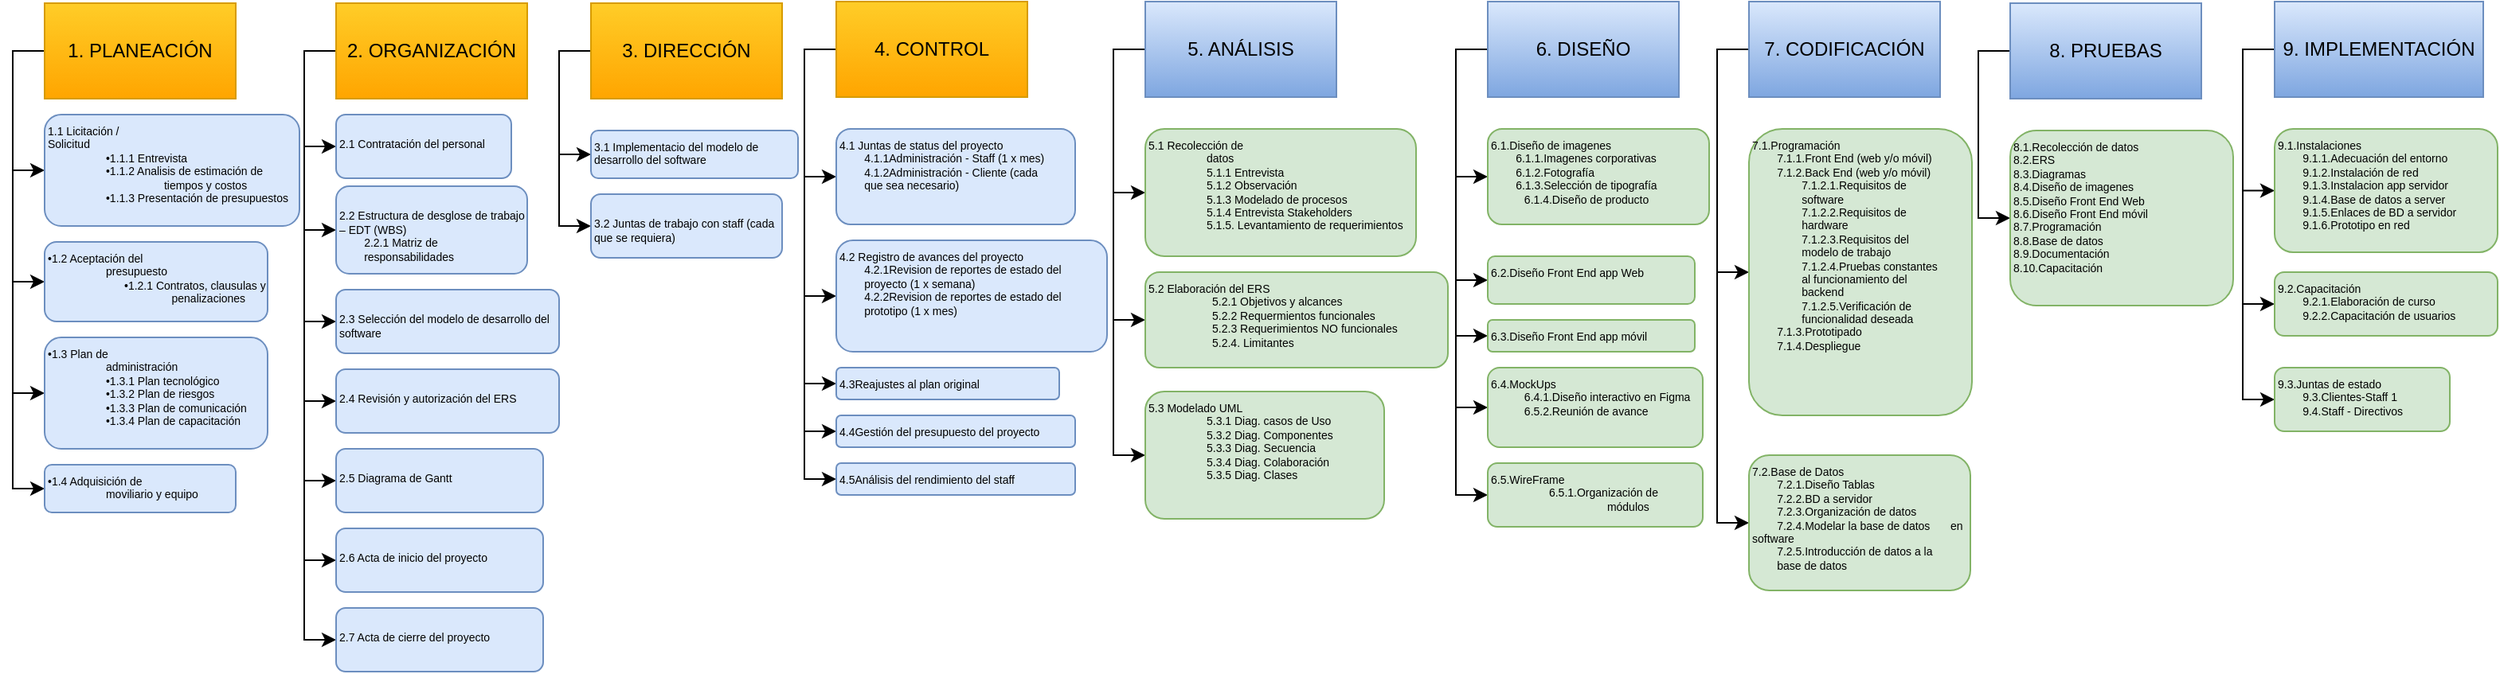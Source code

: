 <mxfile version="16.5.1" type="device"><diagram id="djf7OKx4hZOoOS5ihOub" name="Página-1"><mxGraphModel dx="1220" dy="753" grid="1" gridSize="10" guides="1" tooltips="1" connect="1" arrows="1" fold="1" page="1" pageScale="1" pageWidth="827" pageHeight="1169" math="0" shadow="0"><root><mxCell id="0"/><mxCell id="1" parent="0"/><mxCell id="tX80tymHjsghKb5OcU8R-38" style="edgeStyle=orthogonalEdgeStyle;rounded=0;orthogonalLoop=1;jettySize=auto;html=1;exitX=0;exitY=0.5;exitDx=0;exitDy=0;entryX=0;entryY=0.5;entryDx=0;entryDy=0;fontSize=8;" edge="1" parent="1" source="ezXlL8wAUBGIZ1KkV-bc-1" target="ezXlL8wAUBGIZ1KkV-bc-10"><mxGeometry relative="1" as="geometry"/></mxCell><mxCell id="tX80tymHjsghKb5OcU8R-39" style="edgeStyle=orthogonalEdgeStyle;rounded=0;orthogonalLoop=1;jettySize=auto;html=1;exitX=0;exitY=0.5;exitDx=0;exitDy=0;entryX=0;entryY=0.5;entryDx=0;entryDy=0;fontSize=8;" edge="1" parent="1" source="ezXlL8wAUBGIZ1KkV-bc-1" target="ezXlL8wAUBGIZ1KkV-bc-11"><mxGeometry relative="1" as="geometry"/></mxCell><mxCell id="tX80tymHjsghKb5OcU8R-40" style="edgeStyle=orthogonalEdgeStyle;rounded=0;orthogonalLoop=1;jettySize=auto;html=1;exitX=0;exitY=0.5;exitDx=0;exitDy=0;entryX=0;entryY=0.5;entryDx=0;entryDy=0;fontSize=8;" edge="1" parent="1" source="ezXlL8wAUBGIZ1KkV-bc-1" target="ezXlL8wAUBGIZ1KkV-bc-12"><mxGeometry relative="1" as="geometry"/></mxCell><mxCell id="tX80tymHjsghKb5OcU8R-41" style="edgeStyle=orthogonalEdgeStyle;rounded=0;orthogonalLoop=1;jettySize=auto;html=1;exitX=0;exitY=0.5;exitDx=0;exitDy=0;entryX=0;entryY=0.5;entryDx=0;entryDy=0;fontSize=8;" edge="1" parent="1" source="ezXlL8wAUBGIZ1KkV-bc-1" target="ezXlL8wAUBGIZ1KkV-bc-13"><mxGeometry relative="1" as="geometry"/></mxCell><mxCell id="ezXlL8wAUBGIZ1KkV-bc-1" value="1. PLANEACIÓN" style="rounded=0;whiteSpace=wrap;html=1;fillColor=#ffcd28;gradientColor=#ffa500;strokeColor=#d79b00;" parent="1" vertex="1"><mxGeometry x="27" y="1" width="120" height="60" as="geometry"/></mxCell><mxCell id="tX80tymHjsghKb5OcU8R-42" style="edgeStyle=orthogonalEdgeStyle;rounded=0;orthogonalLoop=1;jettySize=auto;html=1;exitX=0;exitY=0.5;exitDx=0;exitDy=0;entryX=0;entryY=0.5;entryDx=0;entryDy=0;fontSize=8;" edge="1" parent="1" source="ezXlL8wAUBGIZ1KkV-bc-2" target="tX80tymHjsghKb5OcU8R-2"><mxGeometry relative="1" as="geometry"/></mxCell><mxCell id="tX80tymHjsghKb5OcU8R-43" style="edgeStyle=orthogonalEdgeStyle;rounded=0;orthogonalLoop=1;jettySize=auto;html=1;exitX=0;exitY=0.5;exitDx=0;exitDy=0;entryX=0;entryY=0.5;entryDx=0;entryDy=0;fontSize=8;" edge="1" parent="1" source="ezXlL8wAUBGIZ1KkV-bc-2" target="tX80tymHjsghKb5OcU8R-7"><mxGeometry relative="1" as="geometry"/></mxCell><mxCell id="tX80tymHjsghKb5OcU8R-44" style="edgeStyle=orthogonalEdgeStyle;rounded=0;orthogonalLoop=1;jettySize=auto;html=1;exitX=0;exitY=0.5;exitDx=0;exitDy=0;entryX=0;entryY=0.5;entryDx=0;entryDy=0;fontSize=8;" edge="1" parent="1" source="ezXlL8wAUBGIZ1KkV-bc-2" target="tX80tymHjsghKb5OcU8R-11"><mxGeometry relative="1" as="geometry"/></mxCell><mxCell id="tX80tymHjsghKb5OcU8R-45" style="edgeStyle=orthogonalEdgeStyle;rounded=0;orthogonalLoop=1;jettySize=auto;html=1;exitX=0;exitY=0.5;exitDx=0;exitDy=0;entryX=0;entryY=0.5;entryDx=0;entryDy=0;fontSize=8;" edge="1" parent="1" source="ezXlL8wAUBGIZ1KkV-bc-2" target="tX80tymHjsghKb5OcU8R-10"><mxGeometry relative="1" as="geometry"/></mxCell><mxCell id="tX80tymHjsghKb5OcU8R-46" style="edgeStyle=orthogonalEdgeStyle;rounded=0;orthogonalLoop=1;jettySize=auto;html=1;exitX=0;exitY=0.5;exitDx=0;exitDy=0;entryX=0;entryY=0.5;entryDx=0;entryDy=0;fontSize=8;" edge="1" parent="1" source="ezXlL8wAUBGIZ1KkV-bc-2" target="tX80tymHjsghKb5OcU8R-9"><mxGeometry relative="1" as="geometry"/></mxCell><mxCell id="tX80tymHjsghKb5OcU8R-47" style="edgeStyle=orthogonalEdgeStyle;rounded=0;orthogonalLoop=1;jettySize=auto;html=1;exitX=0;exitY=0.5;exitDx=0;exitDy=0;entryX=0;entryY=0.5;entryDx=0;entryDy=0;fontSize=8;" edge="1" parent="1" source="ezXlL8wAUBGIZ1KkV-bc-2" target="tX80tymHjsghKb5OcU8R-12"><mxGeometry relative="1" as="geometry"/></mxCell><mxCell id="tX80tymHjsghKb5OcU8R-48" style="edgeStyle=orthogonalEdgeStyle;rounded=0;orthogonalLoop=1;jettySize=auto;html=1;exitX=0;exitY=0.5;exitDx=0;exitDy=0;entryX=0;entryY=0.5;entryDx=0;entryDy=0;fontSize=8;" edge="1" parent="1" source="ezXlL8wAUBGIZ1KkV-bc-2" target="tX80tymHjsghKb5OcU8R-8"><mxGeometry relative="1" as="geometry"/></mxCell><mxCell id="ezXlL8wAUBGIZ1KkV-bc-2" value="2. ORGANIZACIÓN" style="rounded=0;whiteSpace=wrap;html=1;fillColor=#ffcd28;gradientColor=#ffa500;strokeColor=#d79b00;" parent="1" vertex="1"><mxGeometry x="210" y="1" width="120" height="60" as="geometry"/></mxCell><mxCell id="tX80tymHjsghKb5OcU8R-49" style="edgeStyle=orthogonalEdgeStyle;rounded=0;orthogonalLoop=1;jettySize=auto;html=1;exitX=0;exitY=0.5;exitDx=0;exitDy=0;entryX=0;entryY=0.5;entryDx=0;entryDy=0;fontSize=8;" edge="1" parent="1" source="ezXlL8wAUBGIZ1KkV-bc-3" target="tX80tymHjsghKb5OcU8R-3"><mxGeometry relative="1" as="geometry"/></mxCell><mxCell id="tX80tymHjsghKb5OcU8R-50" style="edgeStyle=orthogonalEdgeStyle;rounded=0;orthogonalLoop=1;jettySize=auto;html=1;exitX=0;exitY=0.5;exitDx=0;exitDy=0;entryX=0;entryY=0.5;entryDx=0;entryDy=0;fontSize=8;" edge="1" parent="1" source="ezXlL8wAUBGIZ1KkV-bc-3" target="tX80tymHjsghKb5OcU8R-13"><mxGeometry relative="1" as="geometry"/></mxCell><mxCell id="ezXlL8wAUBGIZ1KkV-bc-3" value="3. DIRECCIÓN" style="rounded=0;whiteSpace=wrap;html=1;fillColor=#ffcd28;gradientColor=#ffa500;strokeColor=#d79b00;" parent="1" vertex="1"><mxGeometry x="370" y="1" width="120" height="60" as="geometry"/></mxCell><mxCell id="tX80tymHjsghKb5OcU8R-51" style="edgeStyle=orthogonalEdgeStyle;rounded=0;orthogonalLoop=1;jettySize=auto;html=1;exitX=0;exitY=0.5;exitDx=0;exitDy=0;entryX=0;entryY=0.5;entryDx=0;entryDy=0;fontSize=8;" edge="1" parent="1" source="ezXlL8wAUBGIZ1KkV-bc-4" target="tX80tymHjsghKb5OcU8R-4"><mxGeometry relative="1" as="geometry"/></mxCell><mxCell id="tX80tymHjsghKb5OcU8R-52" style="edgeStyle=orthogonalEdgeStyle;rounded=0;orthogonalLoop=1;jettySize=auto;html=1;exitX=0;exitY=0.5;exitDx=0;exitDy=0;entryX=0;entryY=0.5;entryDx=0;entryDy=0;fontSize=8;" edge="1" parent="1" source="ezXlL8wAUBGIZ1KkV-bc-4" target="tX80tymHjsghKb5OcU8R-5"><mxGeometry relative="1" as="geometry"/></mxCell><mxCell id="tX80tymHjsghKb5OcU8R-53" style="edgeStyle=orthogonalEdgeStyle;rounded=0;orthogonalLoop=1;jettySize=auto;html=1;exitX=0;exitY=0.5;exitDx=0;exitDy=0;entryX=0;entryY=0.5;entryDx=0;entryDy=0;fontSize=8;" edge="1" parent="1" source="ezXlL8wAUBGIZ1KkV-bc-4" target="tX80tymHjsghKb5OcU8R-6"><mxGeometry relative="1" as="geometry"/></mxCell><mxCell id="tX80tymHjsghKb5OcU8R-54" style="edgeStyle=orthogonalEdgeStyle;rounded=0;orthogonalLoop=1;jettySize=auto;html=1;exitX=0;exitY=0.5;exitDx=0;exitDy=0;entryX=0;entryY=0.5;entryDx=0;entryDy=0;fontSize=8;" edge="1" parent="1" source="ezXlL8wAUBGIZ1KkV-bc-4" target="tX80tymHjsghKb5OcU8R-15"><mxGeometry relative="1" as="geometry"/></mxCell><mxCell id="tX80tymHjsghKb5OcU8R-55" style="edgeStyle=orthogonalEdgeStyle;rounded=0;orthogonalLoop=1;jettySize=auto;html=1;exitX=0;exitY=0.5;exitDx=0;exitDy=0;entryX=0;entryY=0.5;entryDx=0;entryDy=0;fontSize=8;" edge="1" parent="1" source="ezXlL8wAUBGIZ1KkV-bc-4" target="tX80tymHjsghKb5OcU8R-14"><mxGeometry relative="1" as="geometry"/></mxCell><mxCell id="ezXlL8wAUBGIZ1KkV-bc-4" value="4. CONTROL" style="rounded=0;whiteSpace=wrap;html=1;fillColor=#ffcd28;gradientColor=#ffa500;strokeColor=#d79b00;" parent="1" vertex="1"><mxGeometry x="524" width="120" height="60" as="geometry"/></mxCell><mxCell id="tX80tymHjsghKb5OcU8R-56" style="edgeStyle=orthogonalEdgeStyle;rounded=0;orthogonalLoop=1;jettySize=auto;html=1;exitX=0;exitY=0.5;exitDx=0;exitDy=0;entryX=0;entryY=0.5;entryDx=0;entryDy=0;fontSize=8;" edge="1" parent="1" source="ezXlL8wAUBGIZ1KkV-bc-5" target="ezXlL8wAUBGIZ1KkV-bc-27"><mxGeometry relative="1" as="geometry"/></mxCell><mxCell id="tX80tymHjsghKb5OcU8R-57" style="edgeStyle=orthogonalEdgeStyle;rounded=0;orthogonalLoop=1;jettySize=auto;html=1;exitX=0;exitY=0.5;exitDx=0;exitDy=0;entryX=0;entryY=0.5;entryDx=0;entryDy=0;fontSize=8;" edge="1" parent="1" source="ezXlL8wAUBGIZ1KkV-bc-5" target="ezXlL8wAUBGIZ1KkV-bc-32"><mxGeometry relative="1" as="geometry"/></mxCell><mxCell id="tX80tymHjsghKb5OcU8R-58" style="edgeStyle=orthogonalEdgeStyle;rounded=0;orthogonalLoop=1;jettySize=auto;html=1;exitX=0;exitY=0.5;exitDx=0;exitDy=0;entryX=0;entryY=0.5;entryDx=0;entryDy=0;fontSize=8;" edge="1" parent="1" source="ezXlL8wAUBGIZ1KkV-bc-5" target="tX80tymHjsghKb5OcU8R-1"><mxGeometry relative="1" as="geometry"/></mxCell><mxCell id="ezXlL8wAUBGIZ1KkV-bc-5" value="5. ANÁLISIS" style="rounded=0;whiteSpace=wrap;html=1;fillColor=#dae8fc;gradientColor=#7ea6e0;strokeColor=#6c8ebf;" parent="1" vertex="1"><mxGeometry x="718" width="120" height="60" as="geometry"/></mxCell><mxCell id="tX80tymHjsghKb5OcU8R-59" style="edgeStyle=orthogonalEdgeStyle;rounded=0;orthogonalLoop=1;jettySize=auto;html=1;exitX=0;exitY=0.5;exitDx=0;exitDy=0;entryX=0;entryY=0.5;entryDx=0;entryDy=0;fontSize=8;" edge="1" parent="1" source="ezXlL8wAUBGIZ1KkV-bc-6" target="tX80tymHjsghKb5OcU8R-19"><mxGeometry relative="1" as="geometry"/></mxCell><mxCell id="tX80tymHjsghKb5OcU8R-60" style="edgeStyle=orthogonalEdgeStyle;rounded=0;orthogonalLoop=1;jettySize=auto;html=1;exitX=0;exitY=0.5;exitDx=0;exitDy=0;entryX=0;entryY=0.5;entryDx=0;entryDy=0;fontSize=8;" edge="1" parent="1" source="ezXlL8wAUBGIZ1KkV-bc-6" target="tX80tymHjsghKb5OcU8R-20"><mxGeometry relative="1" as="geometry"/></mxCell><mxCell id="tX80tymHjsghKb5OcU8R-61" style="edgeStyle=orthogonalEdgeStyle;rounded=0;orthogonalLoop=1;jettySize=auto;html=1;exitX=0;exitY=0.5;exitDx=0;exitDy=0;entryX=0;entryY=0.5;entryDx=0;entryDy=0;fontSize=8;" edge="1" parent="1" source="ezXlL8wAUBGIZ1KkV-bc-6" target="tX80tymHjsghKb5OcU8R-22"><mxGeometry relative="1" as="geometry"/></mxCell><mxCell id="tX80tymHjsghKb5OcU8R-62" style="edgeStyle=orthogonalEdgeStyle;rounded=0;orthogonalLoop=1;jettySize=auto;html=1;exitX=0;exitY=0.5;exitDx=0;exitDy=0;entryX=0;entryY=0.5;entryDx=0;entryDy=0;fontSize=8;" edge="1" parent="1" source="ezXlL8wAUBGIZ1KkV-bc-6" target="tX80tymHjsghKb5OcU8R-37"><mxGeometry relative="1" as="geometry"/></mxCell><mxCell id="tX80tymHjsghKb5OcU8R-63" style="edgeStyle=orthogonalEdgeStyle;rounded=0;orthogonalLoop=1;jettySize=auto;html=1;exitX=0;exitY=0.5;exitDx=0;exitDy=0;entryX=0;entryY=0.5;entryDx=0;entryDy=0;fontSize=8;" edge="1" parent="1" source="ezXlL8wAUBGIZ1KkV-bc-6" target="tX80tymHjsghKb5OcU8R-35"><mxGeometry relative="1" as="geometry"/></mxCell><mxCell id="ezXlL8wAUBGIZ1KkV-bc-6" value="6. DISEÑO" style="rounded=0;whiteSpace=wrap;html=1;fillColor=#dae8fc;gradientColor=#7ea6e0;strokeColor=#6c8ebf;" parent="1" vertex="1"><mxGeometry x="933" width="120" height="60" as="geometry"/></mxCell><mxCell id="tX80tymHjsghKb5OcU8R-64" style="edgeStyle=orthogonalEdgeStyle;rounded=0;orthogonalLoop=1;jettySize=auto;html=1;exitX=0;exitY=0.5;exitDx=0;exitDy=0;entryX=0;entryY=0.5;entryDx=0;entryDy=0;fontSize=8;" edge="1" parent="1" source="ezXlL8wAUBGIZ1KkV-bc-7" target="tX80tymHjsghKb5OcU8R-24"><mxGeometry relative="1" as="geometry"/></mxCell><mxCell id="tX80tymHjsghKb5OcU8R-65" style="edgeStyle=orthogonalEdgeStyle;rounded=0;orthogonalLoop=1;jettySize=auto;html=1;exitX=0;exitY=0.5;exitDx=0;exitDy=0;entryX=0;entryY=0.5;entryDx=0;entryDy=0;fontSize=8;" edge="1" parent="1" source="ezXlL8wAUBGIZ1KkV-bc-7" target="tX80tymHjsghKb5OcU8R-28"><mxGeometry relative="1" as="geometry"/></mxCell><mxCell id="ezXlL8wAUBGIZ1KkV-bc-7" value="7. CODIFICACIÓN" style="rounded=0;whiteSpace=wrap;html=1;fillColor=#dae8fc;gradientColor=#7ea6e0;strokeColor=#6c8ebf;" parent="1" vertex="1"><mxGeometry x="1097" width="120" height="60" as="geometry"/></mxCell><mxCell id="tX80tymHjsghKb5OcU8R-66" style="edgeStyle=orthogonalEdgeStyle;rounded=0;orthogonalLoop=1;jettySize=auto;html=1;exitX=0;exitY=0.5;exitDx=0;exitDy=0;entryX=0;entryY=0.5;entryDx=0;entryDy=0;fontSize=8;" edge="1" parent="1" source="ezXlL8wAUBGIZ1KkV-bc-8" target="tX80tymHjsghKb5OcU8R-26"><mxGeometry relative="1" as="geometry"/></mxCell><mxCell id="ezXlL8wAUBGIZ1KkV-bc-8" value="8. PRUEBAS" style="rounded=0;whiteSpace=wrap;html=1;fillColor=#dae8fc;gradientColor=#7ea6e0;strokeColor=#6c8ebf;" parent="1" vertex="1"><mxGeometry x="1261" y="1" width="120" height="60" as="geometry"/></mxCell><mxCell id="tX80tymHjsghKb5OcU8R-67" style="edgeStyle=orthogonalEdgeStyle;rounded=0;orthogonalLoop=1;jettySize=auto;html=1;exitX=0;exitY=0.5;exitDx=0;exitDy=0;entryX=0;entryY=0.5;entryDx=0;entryDy=0;fontSize=8;" edge="1" parent="1" source="ezXlL8wAUBGIZ1KkV-bc-9" target="tX80tymHjsghKb5OcU8R-27"><mxGeometry relative="1" as="geometry"/></mxCell><mxCell id="tX80tymHjsghKb5OcU8R-68" style="edgeStyle=orthogonalEdgeStyle;rounded=0;orthogonalLoop=1;jettySize=auto;html=1;exitX=0;exitY=0.5;exitDx=0;exitDy=0;entryX=0;entryY=0.5;entryDx=0;entryDy=0;fontSize=8;" edge="1" parent="1" source="ezXlL8wAUBGIZ1KkV-bc-9" target="tX80tymHjsghKb5OcU8R-29"><mxGeometry relative="1" as="geometry"/></mxCell><mxCell id="tX80tymHjsghKb5OcU8R-69" style="edgeStyle=orthogonalEdgeStyle;rounded=0;orthogonalLoop=1;jettySize=auto;html=1;exitX=0;exitY=0.5;exitDx=0;exitDy=0;entryX=0;entryY=0.5;entryDx=0;entryDy=0;fontSize=8;" edge="1" parent="1" source="ezXlL8wAUBGIZ1KkV-bc-9" target="tX80tymHjsghKb5OcU8R-25"><mxGeometry relative="1" as="geometry"/></mxCell><mxCell id="ezXlL8wAUBGIZ1KkV-bc-9" value="9. IMPLEMENTACIÓN" style="rounded=0;whiteSpace=wrap;html=1;fillColor=#dae8fc;gradientColor=#7ea6e0;strokeColor=#6c8ebf;" parent="1" vertex="1"><mxGeometry x="1427" width="131" height="60" as="geometry"/></mxCell><mxCell id="ezXlL8wAUBGIZ1KkV-bc-10" value="&lt;span style=&quot;text-indent: -0.38in; font-size: 7px;&quot;&gt;1.1 Licitación /&lt;/span&gt;&lt;br style=&quot;font-size: 7px;&quot;&gt;&lt;div class=&quot;O0&quot; style=&quot;margin-top: 0pt; margin-bottom: 0pt; margin-left: 0.38in; text-indent: -0.38in; font-size: 7px;&quot;&gt;&lt;span style=&quot;color: black; font-size: 7px;&quot;&gt;Solicitud&lt;/span&gt;&lt;/div&gt;&lt;div class=&quot;O0&quot; style=&quot;margin-top: 0pt; margin-bottom: 0pt; margin-left: 0.38in; text-indent: -0.38in; font-size: 7px;&quot;&gt;&lt;div class=&quot;O0&quot; style=&quot;margin-top: 0pt; margin-bottom: 0pt; margin-left: 0.38in; text-indent: -0.38in; font-size: 7px;&quot;&gt;•&lt;span style=&quot;font-size: 7px;&quot;&gt;1.1.1 Entrevista&lt;/span&gt;&lt;/div&gt;&lt;div class=&quot;O0&quot; style=&quot;margin-top: 0pt; margin-bottom: 0pt; margin-left: 0.38in; text-indent: -0.38in; font-size: 7px;&quot;&gt;•&lt;span style=&quot;font-size: 7px;&quot;&gt;1.1.2 Analisis de estimación de tiempos y costos&lt;/span&gt;&lt;/div&gt;&lt;div class=&quot;O0&quot; style=&quot;margin-top: 0pt; margin-bottom: 0pt; margin-left: 0.38in; text-indent: -0.38in; font-size: 7px;&quot;&gt;•&lt;span style=&quot;font-size: 7px;&quot;&gt;1.1.3 Presentación de presupuestos&lt;/span&gt;&lt;/div&gt;&lt;/div&gt;" style="rounded=1;whiteSpace=wrap;html=1;align=left;fontSize=7;verticalAlign=top;fontFamily=Helvetica;fillColor=#dae8fc;strokeColor=#6c8ebf;" parent="1" vertex="1"><mxGeometry x="27" y="71" width="160" height="70" as="geometry"/></mxCell><mxCell id="ezXlL8wAUBGIZ1KkV-bc-11" value="&lt;div style=&quot;font-size: 7px;&quot;&gt;&lt;div class=&quot;O0&quot; style=&quot;margin-top: 0pt; margin-bottom: 0pt; margin-left: 0.38in; text-indent: -0.38in; font-size: 7px;&quot;&gt;•&lt;span style=&quot;font-size: 7px;&quot;&gt;1.2 Aceptación del&lt;br style=&quot;font-size: 7px;&quot;&gt;presupuesto&lt;/span&gt;&lt;/div&gt;&lt;div class=&quot;O1&quot; style=&quot;margin-top: 0pt; margin-bottom: 0pt; margin-left: 0.81in; text-indent: -0.31in; font-size: 7px;&quot;&gt;•&lt;span style=&quot;font-size: 7px;&quot;&gt;1.2.1 Contratos, clausulas y penalizaciones&lt;/span&gt;&lt;/div&gt;&lt;/div&gt;" style="rounded=1;whiteSpace=wrap;html=1;align=left;fontSize=7;verticalAlign=top;fontFamily=Helvetica;fillColor=#dae8fc;strokeColor=#6c8ebf;" parent="1" vertex="1"><mxGeometry x="27" y="151" width="140" height="50" as="geometry"/></mxCell><mxCell id="ezXlL8wAUBGIZ1KkV-bc-12" value="&lt;div class=&quot;O0&quot; style=&quot;margin-top: 0pt; margin-bottom: 0pt; margin-left: 0.38in; text-indent: -0.38in; font-size: 7px;&quot;&gt;•&lt;span style=&quot;font-size: 7px;&quot;&gt;1.3 Plan de&lt;br style=&quot;font-size: 7px;&quot;&gt;administración&lt;/span&gt;&lt;/div&gt;&lt;div class=&quot;O0&quot; style=&quot;margin-top: 0pt; margin-bottom: 0pt; margin-left: 0.38in; text-indent: -0.38in; font-size: 7px;&quot;&gt;&lt;div class=&quot;O0&quot; style=&quot;margin-top: 0pt; margin-bottom: 0pt; margin-left: 0.38in; text-indent: -0.38in; font-size: 7px;&quot;&gt;•&lt;span style=&quot;font-size: 7px;&quot;&gt;1.3.1 Plan tecnológico&lt;/span&gt;&lt;/div&gt;&lt;div class=&quot;O0&quot; style=&quot;margin-top: 0pt; margin-bottom: 0pt; margin-left: 0.38in; text-indent: -0.38in; font-size: 7px;&quot;&gt;•&lt;span style=&quot;font-size: 7px;&quot;&gt;1.3.2 Plan de riesgos&lt;/span&gt;&lt;/div&gt;&lt;div class=&quot;O0&quot; style=&quot;margin-top: 0pt; margin-bottom: 0pt; margin-left: 0.38in; text-indent: -0.38in; font-size: 7px;&quot;&gt;•&lt;span style=&quot;font-size: 7px;&quot;&gt;1.3.3 Plan de comunicación&lt;/span&gt;&lt;/div&gt;&lt;div class=&quot;O0&quot; style=&quot;margin-top: 0pt; margin-bottom: 0pt; margin-left: 0.38in; text-indent: -0.38in; font-size: 7px;&quot;&gt;•&lt;span style=&quot;font-size: 7px;&quot;&gt;1.3.4 Plan de capacitación&lt;/span&gt;&lt;/div&gt;&lt;/div&gt;" style="rounded=1;whiteSpace=wrap;html=1;align=left;fontSize=7;verticalAlign=top;fontFamily=Helvetica;fillColor=#dae8fc;strokeColor=#6c8ebf;" parent="1" vertex="1"><mxGeometry x="27" y="211" width="140" height="70" as="geometry"/></mxCell><mxCell id="ezXlL8wAUBGIZ1KkV-bc-13" value="&lt;div class=&quot;O0&quot; style=&quot;margin-top: 0pt; margin-bottom: 0pt; margin-left: 0.38in; text-indent: -0.38in; font-size: 7px;&quot;&gt;•&lt;span style=&quot;font-size: 7px;&quot;&gt;1.4 Adquisición de&lt;br style=&quot;font-size: 7px;&quot;&gt;moviliario y equipo&lt;/span&gt;&lt;/div&gt;" style="rounded=1;whiteSpace=wrap;html=1;align=left;fontSize=7;verticalAlign=top;fontFamily=Helvetica;fillColor=#dae8fc;strokeColor=#6c8ebf;" parent="1" vertex="1"><mxGeometry x="27" y="291" width="120" height="30" as="geometry"/></mxCell><mxCell id="ezXlL8wAUBGIZ1KkV-bc-27" value="&lt;div class=&quot;O0&quot; style=&quot;margin-top: 0pt; margin-bottom: 0pt; margin-left: 0.38in; text-indent: -0.38in; font-size: 7px;&quot;&gt;5&lt;span style=&quot;font-size: 7px;&quot;&gt;.1 Recolección de&lt;br style=&quot;font-size: 7px;&quot;&gt;datos&lt;/span&gt;&lt;/div&gt;&lt;div class=&quot;O0&quot; style=&quot;margin-top: 0pt; margin-bottom: 0pt; margin-left: 0.38in; text-indent: -0.38in; font-size: 7px;&quot;&gt;&lt;div class=&quot;O0&quot; style=&quot;margin-top: 0pt; margin-bottom: 0pt; margin-left: 0.38in; text-indent: -0.38in; font-size: 7px;&quot;&gt;5&lt;span style=&quot;font-size: 7px;&quot;&gt;.1.1 Entrevista&lt;/span&gt;&lt;/div&gt;&lt;div class=&quot;O0&quot; style=&quot;margin-top: 0pt; margin-bottom: 0pt; margin-left: 0.38in; text-indent: -0.38in; font-size: 7px;&quot;&gt;5&lt;span style=&quot;font-size: 7px;&quot;&gt;.1.2 Observación&lt;/span&gt;&lt;/div&gt;&lt;div class=&quot;O0&quot; style=&quot;margin-top: 0pt; margin-bottom: 0pt; margin-left: 0.38in; text-indent: -0.38in; font-size: 7px;&quot;&gt;5&lt;span style=&quot;font-size: 7px;&quot;&gt;.1.3 Modelado de procesos&lt;/span&gt;&lt;/div&gt;&lt;div class=&quot;O0&quot; style=&quot;margin-top: 0pt; margin-bottom: 0pt; margin-left: 0.38in; text-indent: -0.38in; font-size: 7px;&quot;&gt;5&lt;span style=&quot;font-size: 7px;&quot;&gt;.1.4 Entrevista Stakeholders&lt;/span&gt;&lt;/div&gt;&lt;div class=&quot;O0&quot; style=&quot;margin-top: 0pt; margin-bottom: 0pt; margin-left: 0.38in; text-indent: -0.38in; font-size: 7px;&quot;&gt;&lt;span style=&quot;text-indent: -0.38in; font-size: 7px;&quot;&gt;5.1.5. Levantamiento de requerimientos&lt;/span&gt;&lt;/div&gt;&lt;div class=&quot;O0&quot; style=&quot;margin-top: 0pt; margin-bottom: 0pt; margin-left: 0.38in; text-indent: -0.38in; font-size: 7px;&quot;&gt;&lt;span style=&quot;font-size: 7px;&quot;&gt;&lt;div style=&quot;font-size: 7px;&quot;&gt;&lt;br style=&quot;font-size: 7px;&quot;&gt;&lt;/div&gt;&lt;/span&gt;&lt;/div&gt;&lt;/div&gt;" style="rounded=1;whiteSpace=wrap;html=1;align=left;fontSize=7;verticalAlign=top;fontFamily=Helvetica;fillColor=#d5e8d4;strokeColor=#82b366;" parent="1" vertex="1"><mxGeometry x="718" y="80" width="170" height="80" as="geometry"/></mxCell><mxCell id="ezXlL8wAUBGIZ1KkV-bc-32" value="&lt;div style=&quot;font-size: 7px;&quot;&gt;&lt;span style=&quot;text-indent: -0.38in; font-size: 7px;&quot;&gt;5&lt;/span&gt;&lt;span style=&quot;text-indent: -0.38in; font-size: 7px;&quot;&gt;.2 Elaboración del&amp;nbsp;&lt;/span&gt;&lt;span style=&quot;text-indent: -0.38in; font-size: 7px;&quot;&gt;ERS&lt;/span&gt;&lt;/div&gt;&lt;blockquote style=&quot;margin: 0px 0px 0px 40px; border: none; padding: 0px; font-size: 7px;&quot;&gt;&lt;div style=&quot;font-size: 7px;&quot;&gt;&lt;div class=&quot;O0&quot; style=&quot;margin-top: 0pt; margin-bottom: 0pt; margin-left: 0.38in; text-indent: -0.38in; font-size: 7px;&quot;&gt;5&lt;span style=&quot;font-size: 7px;&quot;&gt;.2.1 Objetivos y&amp;nbsp;&lt;/span&gt;&lt;span style=&quot;text-indent: -0.38in; font-size: 7px;&quot;&gt;alcances&lt;/span&gt;&lt;/div&gt;&lt;/div&gt;&lt;div style=&quot;font-size: 7px;&quot;&gt;&lt;div class=&quot;O0&quot; style=&quot;margin-top: 0pt; margin-bottom: 0pt; margin-left: 0.38in; text-indent: -0.38in; font-size: 7px;&quot;&gt;5&lt;span style=&quot;font-size: 7px;&quot;&gt;.2.2 Requermientos&amp;nbsp;&lt;/span&gt;&lt;span style=&quot;text-indent: -0.38in; font-size: 7px;&quot;&gt;funcionales&lt;/span&gt;&lt;/div&gt;&lt;/div&gt;&lt;div style=&quot;font-size: 7px;&quot;&gt;&lt;div class=&quot;O0&quot; style=&quot;margin-top: 0pt; margin-bottom: 0pt; margin-left: 0.38in; text-indent: -0.38in; font-size: 7px;&quot;&gt;5&lt;span style=&quot;font-size: 7px;&quot;&gt;.2.3 Requerimientos&amp;nbsp;&lt;/span&gt;&lt;span style=&quot;text-indent: -0.38in; font-size: 7px;&quot;&gt;NO funcionales&lt;/span&gt;&lt;/div&gt;&lt;div class=&quot;O0&quot; style=&quot;margin-top: 0pt; margin-bottom: 0pt; margin-left: 0.38in; text-indent: -0.38in; font-size: 7px;&quot;&gt;&lt;span style=&quot;text-indent: -36.48px; font-size: 7px;&quot;&gt;5.2.4. Limitantes&lt;/span&gt;&lt;span style=&quot;text-indent: -0.38in; font-size: 7px;&quot;&gt;&lt;br style=&quot;font-size: 7px;&quot;&gt;&lt;/span&gt;&lt;/div&gt;&lt;/div&gt;&lt;/blockquote&gt;" style="rounded=1;whiteSpace=wrap;html=1;fontSize=7;align=left;verticalAlign=top;fontFamily=Helvetica;fillColor=#d5e8d4;strokeColor=#82b366;" parent="1" vertex="1"><mxGeometry x="718" y="170" width="190" height="60" as="geometry"/></mxCell><mxCell id="tX80tymHjsghKb5OcU8R-1" value="&lt;div class=&quot;O0&quot; style=&quot;margin-top: 0pt; margin-bottom: 0pt; margin-left: 0.38in; text-indent: -0.38in; font-size: 7px;&quot;&gt;5&lt;span style=&quot;font-size: 7px;&quot;&gt;.3 Modelado UML&lt;/span&gt;&lt;/div&gt;&lt;div class=&quot;O0&quot; style=&quot;margin-top: 0pt; margin-bottom: 0pt; margin-left: 0.38in; text-indent: -0.38in; font-size: 7px;&quot;&gt;&lt;div class=&quot;O0&quot; style=&quot;margin-top: 0pt; margin-bottom: 0pt; margin-left: 0.38in; text-indent: -0.38in; font-size: 7px;&quot;&gt;5&lt;span style=&quot;font-size: 7px;&quot;&gt;.3.1 Diag. casos de Uso&lt;/span&gt;&lt;/div&gt;&lt;div class=&quot;O0&quot; style=&quot;margin-top: 0pt; margin-bottom: 0pt; margin-left: 0.38in; text-indent: -0.38in; font-size: 7px;&quot;&gt;5&lt;span style=&quot;font-size: 7px;&quot;&gt;.3.2 Diag. Componentes&lt;/span&gt;&lt;/div&gt;&lt;div class=&quot;O0&quot; style=&quot;margin-top: 0pt; margin-bottom: 0pt; margin-left: 0.38in; text-indent: -0.38in; font-size: 7px;&quot;&gt;5&lt;span style=&quot;font-size: 7px;&quot;&gt;.3.3 Diag. Secuencia&lt;/span&gt;&lt;/div&gt;&lt;div class=&quot;O0&quot; style=&quot;margin-top: 0pt; margin-bottom: 0pt; margin-left: 0.38in; text-indent: -0.38in; font-size: 7px;&quot;&gt;5&lt;span style=&quot;font-size: 7px;&quot;&gt;.3.4 Diag. Colaboración&lt;/span&gt;&lt;/div&gt;&lt;div class=&quot;O0&quot; style=&quot;margin-top: 0pt; margin-bottom: 0pt; margin-left: 0.38in; text-indent: -0.38in; font-size: 7px;&quot;&gt;5&lt;span style=&quot;font-size: 7px;&quot;&gt;.3.5 Diag. Clases&lt;/span&gt;&lt;/div&gt;&lt;/div&gt;" style="rounded=1;whiteSpace=wrap;html=1;verticalAlign=top;align=left;fontSize=7;fontFamily=Helvetica;fillColor=#d5e8d4;strokeColor=#82b366;" vertex="1" parent="1"><mxGeometry x="718" y="245" width="150" height="80" as="geometry"/></mxCell><mxCell id="tX80tymHjsghKb5OcU8R-2" value="&lt;br style=&quot;font-size: 7px;&quot;&gt;2.1 Contratación del personal&lt;br style=&quot;font-size: 7px;&quot;&gt;" style="rounded=1;whiteSpace=wrap;html=1;fontSize=7;align=left;verticalAlign=top;fontFamily=Helvetica;fillColor=#dae8fc;strokeColor=#6c8ebf;" vertex="1" parent="1"><mxGeometry x="210" y="71" width="110" height="40" as="geometry"/></mxCell><mxCell id="tX80tymHjsghKb5OcU8R-3" value="&lt;div style=&quot;font-size: 7px;&quot;&gt;3.1 Implementacio del modelo de desarrollo del software&lt;/div&gt;" style="rounded=1;whiteSpace=wrap;html=1;fontSize=7;align=left;verticalAlign=top;fontFamily=Helvetica;fillColor=#dae8fc;strokeColor=#6c8ebf;" vertex="1" parent="1"><mxGeometry x="370" y="81" width="130" height="30" as="geometry"/></mxCell><mxCell id="tX80tymHjsghKb5OcU8R-4" value="&lt;div style=&quot;font-size: 7px;&quot;&gt;&lt;div style=&quot;font-size: 7px;&quot;&gt;4.1 Juntas de status del proyecto&lt;/div&gt;&lt;/div&gt;&lt;div style=&quot;font-size: 7px;&quot;&gt;&lt;div style=&quot;font-size: 7px;&quot;&gt;&lt;span style=&quot;white-space: pre; font-size: 7px;&quot;&gt;&#9;&lt;/span&gt;4.1.1Administración - Staff (1 x mes)&lt;/div&gt;&lt;/div&gt;&lt;div style=&quot;font-size: 7px;&quot;&gt;&lt;div style=&quot;font-size: 7px;&quot;&gt;&lt;span style=&quot;white-space: pre; font-size: 7px;&quot;&gt;&#9;&lt;/span&gt;4.1.2Administración - Cliente (cada &lt;span style=&quot;white-space: pre; font-size: 7px;&quot;&gt;&#9;&lt;/span&gt;que sea necesario)&lt;/div&gt;&lt;/div&gt;&lt;div style=&quot;font-size: 7px;&quot;&gt;&lt;br style=&quot;font-size: 7px;&quot;&gt;&lt;/div&gt;" style="rounded=1;whiteSpace=wrap;html=1;fontSize=7;align=left;verticalAlign=top;fontFamily=Helvetica;fillColor=#dae8fc;strokeColor=#6c8ebf;" vertex="1" parent="1"><mxGeometry x="524" y="80" width="150" height="60" as="geometry"/></mxCell><mxCell id="tX80tymHjsghKb5OcU8R-5" value="&lt;div style=&quot;font-size: 7px;&quot;&gt;&lt;div style=&quot;font-size: 7px;&quot;&gt;4.2 Registro de avances del proyecto&lt;/div&gt;&lt;/div&gt;&lt;div style=&quot;font-size: 7px;&quot;&gt;&lt;div style=&quot;font-size: 7px;&quot;&gt;&lt;span style=&quot;white-space: pre; font-size: 7px;&quot;&gt;&#9;&lt;/span&gt;4.2.1Revision de reportes de estado del &lt;span style=&quot;white-space: pre; font-size: 7px;&quot;&gt;&#9;&lt;/span&gt;proyecto (1 x semana)&lt;/div&gt;&lt;/div&gt;&lt;div style=&quot;font-size: 7px;&quot;&gt;&lt;div style=&quot;font-size: 7px;&quot;&gt;&lt;span style=&quot;white-space: pre; font-size: 7px;&quot;&gt;&#9;&lt;/span&gt;4.2.2Revision de reportes de estado del &lt;span style=&quot;white-space: pre; font-size: 7px;&quot;&gt;&#9;&lt;/span&gt;prototipo (1 x mes)&lt;/div&gt;&lt;/div&gt;&lt;div style=&quot;font-size: 7px;&quot;&gt;&lt;br style=&quot;font-size: 7px;&quot;&gt;&lt;/div&gt;" style="rounded=1;whiteSpace=wrap;html=1;fontSize=7;align=left;verticalAlign=top;fontFamily=Helvetica;fillColor=#dae8fc;strokeColor=#6c8ebf;" vertex="1" parent="1"><mxGeometry x="524" y="150" width="170" height="70" as="geometry"/></mxCell><mxCell id="tX80tymHjsghKb5OcU8R-6" value="&lt;div style=&quot;font-size: 7px;&quot;&gt;&lt;div style=&quot;font-size: 7px;&quot;&gt;4.3Reajustes al plan original&lt;/div&gt;&lt;/div&gt;" style="rounded=1;whiteSpace=wrap;html=1;fontSize=7;align=left;verticalAlign=top;fontFamily=Helvetica;fillColor=#dae8fc;strokeColor=#6c8ebf;" vertex="1" parent="1"><mxGeometry x="524" y="230" width="140" height="20" as="geometry"/></mxCell><mxCell id="tX80tymHjsghKb5OcU8R-7" value="&lt;br style=&quot;font-size: 7px;&quot;&gt;2.2 Estructura de desglose de trabajo – EDT (WBS)&lt;br style=&quot;font-size: 7px;&quot;&gt;&lt;div style=&quot;font-size: 7px;&quot;&gt;&lt;span style=&quot;white-space: pre; font-size: 7px;&quot;&gt;&#9;&lt;/span&gt;2.2.1 Matriz de &lt;span style=&quot;white-space: pre; font-size: 7px;&quot;&gt;&#9;&lt;/span&gt;responsabilidades&lt;/div&gt;&lt;div style=&quot;font-size: 7px;&quot;&gt;&lt;br style=&quot;font-size: 7px;&quot;&gt;&lt;/div&gt;&lt;div style=&quot;font-size: 7px;&quot;&gt;&lt;br style=&quot;font-size: 7px;&quot;&gt;&lt;/div&gt;" style="rounded=1;whiteSpace=wrap;html=1;fontSize=7;align=left;verticalAlign=top;fontFamily=Helvetica;fillColor=#dae8fc;strokeColor=#6c8ebf;" vertex="1" parent="1"><mxGeometry x="210" y="116" width="120" height="55" as="geometry"/></mxCell><mxCell id="tX80tymHjsghKb5OcU8R-8" value="&lt;br style=&quot;font-size: 7px;&quot;&gt;&lt;div style=&quot;font-size: 7px;&quot;&gt;&lt;div style=&quot;font-size: 7px;&quot;&gt;2.7 Acta de cierre del proyecto&lt;/div&gt;&lt;/div&gt;&lt;div style=&quot;font-size: 7px;&quot;&gt;&lt;br style=&quot;font-size: 7px;&quot;&gt;&lt;/div&gt;" style="rounded=1;whiteSpace=wrap;html=1;fontSize=7;align=left;verticalAlign=top;fontFamily=Helvetica;fillColor=#dae8fc;strokeColor=#6c8ebf;" vertex="1" parent="1"><mxGeometry x="210" y="381" width="130" height="40" as="geometry"/></mxCell><mxCell id="tX80tymHjsghKb5OcU8R-9" value="&lt;br style=&quot;font-size: 7px;&quot;&gt;&lt;div style=&quot;font-size: 7px;&quot;&gt;&lt;div style=&quot;font-size: 7px;&quot;&gt;2.5 Diagrama de Gantt&lt;/div&gt;&lt;/div&gt;" style="rounded=1;whiteSpace=wrap;html=1;fontSize=7;align=left;verticalAlign=top;fontFamily=Helvetica;fillColor=#dae8fc;strokeColor=#6c8ebf;" vertex="1" parent="1"><mxGeometry x="210" y="281" width="130" height="40" as="geometry"/></mxCell><mxCell id="tX80tymHjsghKb5OcU8R-10" value="&lt;br style=&quot;font-size: 7px;&quot;&gt;&lt;div style=&quot;font-size: 7px;&quot;&gt;&lt;div style=&quot;font-size: 7px;&quot;&gt;2.4 Revisión y autorización del ERS&lt;/div&gt;&lt;/div&gt;&lt;div style=&quot;font-size: 7px;&quot;&gt;&lt;div style=&quot;font-size: 7px;&quot;&gt;&lt;br style=&quot;font-size: 7px;&quot;&gt;&lt;/div&gt;&lt;/div&gt;" style="rounded=1;whiteSpace=wrap;html=1;fontSize=7;align=left;verticalAlign=top;fontFamily=Helvetica;fillColor=#dae8fc;strokeColor=#6c8ebf;" vertex="1" parent="1"><mxGeometry x="210" y="231" width="140" height="40" as="geometry"/></mxCell><mxCell id="tX80tymHjsghKb5OcU8R-11" value="&lt;br style=&quot;font-size: 7px;&quot;&gt;&lt;div style=&quot;font-size: 7px;&quot;&gt;&lt;div style=&quot;font-size: 7px;&quot;&gt;2.3 Selección del modelo de desarrollo del software&lt;/div&gt;&lt;/div&gt;&lt;div style=&quot;font-size: 7px;&quot;&gt;&lt;br style=&quot;font-size: 7px;&quot;&gt;&lt;/div&gt;&lt;div style=&quot;font-size: 7px;&quot;&gt;&lt;br style=&quot;font-size: 7px;&quot;&gt;&lt;/div&gt;" style="rounded=1;whiteSpace=wrap;html=1;fontSize=7;align=left;verticalAlign=top;fontFamily=Helvetica;fillColor=#dae8fc;strokeColor=#6c8ebf;" vertex="1" parent="1"><mxGeometry x="210" y="181" width="140" height="40" as="geometry"/></mxCell><mxCell id="tX80tymHjsghKb5OcU8R-12" value="&lt;br style=&quot;font-size: 7px;&quot;&gt;&lt;div style=&quot;font-size: 7px;&quot;&gt;&lt;div style=&quot;font-size: 7px;&quot;&gt;2.6 Acta de inicio del proyecto&lt;/div&gt;&lt;/div&gt;" style="rounded=1;whiteSpace=wrap;html=1;fontSize=7;align=left;verticalAlign=top;fontFamily=Helvetica;fillColor=#dae8fc;strokeColor=#6c8ebf;" vertex="1" parent="1"><mxGeometry x="210" y="331" width="130" height="40" as="geometry"/></mxCell><mxCell id="tX80tymHjsghKb5OcU8R-13" value="&lt;div style=&quot;font-size: 7px;&quot;&gt;&lt;br style=&quot;font-size: 7px;&quot;&gt;&lt;/div&gt;&lt;div style=&quot;font-size: 7px;&quot;&gt;&lt;div style=&quot;font-size: 7px;&quot;&gt;3.2 Juntas de trabajo con staff (cada que se requiera)&lt;/div&gt;&lt;/div&gt;&lt;div style=&quot;font-size: 7px;&quot;&gt;&lt;br style=&quot;font-size: 7px;&quot;&gt;&lt;/div&gt;" style="rounded=1;whiteSpace=wrap;html=1;fontSize=7;align=left;verticalAlign=top;fontFamily=Helvetica;fillColor=#dae8fc;strokeColor=#6c8ebf;" vertex="1" parent="1"><mxGeometry x="370" y="121" width="120" height="40" as="geometry"/></mxCell><mxCell id="tX80tymHjsghKb5OcU8R-14" value="&lt;div style=&quot;font-size: 7px;&quot;&gt;&lt;span style=&quot;font-size: 7px;&quot;&gt;4.5Análisis del rendimiento del staff&lt;/span&gt;&lt;br style=&quot;font-size: 7px;&quot;&gt;&lt;/div&gt;&lt;div style=&quot;font-size: 7px;&quot;&gt;&lt;br style=&quot;font-size: 7px;&quot;&gt;&lt;/div&gt;" style="rounded=1;whiteSpace=wrap;html=1;fontSize=7;align=left;verticalAlign=top;fontFamily=Helvetica;fillColor=#dae8fc;strokeColor=#6c8ebf;" vertex="1" parent="1"><mxGeometry x="524" y="290" width="150" height="20" as="geometry"/></mxCell><mxCell id="tX80tymHjsghKb5OcU8R-15" value="&lt;div style=&quot;font-size: 7px;&quot;&gt;&lt;span style=&quot;font-size: 7px;&quot;&gt;4.4Gestión del presupuesto del proyecto&lt;/span&gt;&lt;br style=&quot;font-size: 7px;&quot;&gt;&lt;/div&gt;&lt;div style=&quot;font-size: 7px;&quot;&gt;&lt;div style=&quot;font-size: 7px;&quot;&gt;&lt;br style=&quot;font-size: 7px;&quot;&gt;&lt;/div&gt;&lt;/div&gt;" style="rounded=1;whiteSpace=wrap;html=1;fontSize=7;align=left;verticalAlign=top;fontFamily=Helvetica;fillColor=#dae8fc;strokeColor=#6c8ebf;" vertex="1" parent="1"><mxGeometry x="524" y="260" width="150" height="20" as="geometry"/></mxCell><mxCell id="tX80tymHjsghKb5OcU8R-19" value="6.1.Diseño de imagenes&lt;br style=&quot;font-size: 7px;&quot;&gt;&lt;span style=&quot;font-size: 7px;&quot;&gt;&#9;&lt;/span&gt;&lt;span style=&quot;font-size: 7px;&quot;&gt;&#9;&lt;/span&gt;&lt;span style=&quot;white-space: pre; font-size: 7px;&quot;&gt;&#9;&lt;/span&gt;6.1.1.Imagenes corporativas&lt;br style=&quot;font-size: 7px;&quot;&gt;&lt;span style=&quot;font-size: 7px;&quot;&gt;&#9;&lt;/span&gt;&lt;span style=&quot;white-space: pre; font-size: 7px;&quot;&gt;&#9;&lt;/span&gt;6.1.2.Fotografía&lt;br style=&quot;font-size: 7px;&quot;&gt;&lt;span style=&quot;font-size: 7px;&quot;&gt;&#9;&lt;/span&gt;&lt;span style=&quot;text-indent: -0.38in; font-size: 7px;&quot;&gt;&lt;span style=&quot;white-space: pre; font-size: 7px;&quot;&gt;&#9;&lt;/span&gt;6.1.3.Selección de tipografía&lt;/span&gt;&lt;div style=&quot;font-size: 7px;&quot;&gt;&lt;div class=&quot;O0&quot; style=&quot;text-indent: -0.38in; margin-top: 0pt; margin-bottom: 0pt; margin-left: 0.38in; font-size: 7px;&quot;&gt;&lt;span style=&quot;white-space: pre; font-size: 7px;&quot;&gt;&#9;&lt;/span&gt;6.1.4.Diseño de producto&lt;/div&gt;&lt;/div&gt;" style="rounded=1;whiteSpace=wrap;html=1;fontSize=7;align=left;verticalAlign=top;fontFamily=Helvetica;fillColor=#d5e8d4;strokeColor=#82b366;" vertex="1" parent="1"><mxGeometry x="933" y="80" width="139" height="60" as="geometry"/></mxCell><mxCell id="tX80tymHjsghKb5OcU8R-20" value="6.2.Diseño Front End app Web&lt;br style=&quot;font-size: 7px;&quot;&gt;&lt;div class=&quot;O0&quot; style=&quot;text-indent: -0.38in; margin-top: 0pt; margin-bottom: 0pt; margin-left: 0.38in; font-size: 7px;&quot;&gt;&lt;br style=&quot;font-size: 7px;&quot;&gt;&lt;/div&gt;" style="rounded=1;whiteSpace=wrap;html=1;fontSize=7;align=left;verticalAlign=top;fontFamily=Helvetica;fillColor=#d5e8d4;strokeColor=#82b366;" vertex="1" parent="1"><mxGeometry x="933" y="160" width="130" height="30" as="geometry"/></mxCell><mxCell id="tX80tymHjsghKb5OcU8R-22" value="6.3.Diseño Front End app móvil" style="rounded=1;whiteSpace=wrap;html=1;fontSize=7;align=left;verticalAlign=top;fontFamily=Helvetica;fillColor=#d5e8d4;strokeColor=#82b366;" vertex="1" parent="1"><mxGeometry x="933" y="200" width="130" height="20" as="geometry"/></mxCell><mxCell id="tX80tymHjsghKb5OcU8R-24" value="7.1.Programación&lt;br style=&quot;font-size: 7px;&quot;&gt;&lt;span style=&quot;font-size: 7px;&quot;&gt;&#9;&lt;/span&gt;&lt;span style=&quot;font-size: 7px;&quot;&gt;&#9;&lt;/span&gt;&lt;span style=&quot;font-size: 7px;&quot;&gt;&#9;&lt;/span&gt;&lt;span style=&quot;white-space: pre; font-size: 7px;&quot;&gt;&lt;span style=&quot;white-space: pre; font-size: 7px;&quot;&gt;&#9;&lt;/span&gt;&lt;/span&gt;7.1.1.Front End (web y/o móvil)&lt;br style=&quot;font-size: 7px;&quot;&gt;&lt;span style=&quot;font-size: 7px;&quot;&gt;&#9;&lt;/span&gt;&lt;span style=&quot;font-size: 7px;&quot;&gt;&#9;&lt;/span&gt;&lt;span style=&quot;font-size: 7px;&quot;&gt;&#9;&lt;/span&gt;&lt;span style=&quot;white-space: pre; font-size: 7px;&quot;&gt;&#9;&lt;/span&gt;7.1.2.Back End (web y/o móvil)&lt;br style=&quot;font-size: 7px;&quot;&gt;&lt;div style=&quot;font-size: 7px;&quot;&gt;&lt;span style=&quot;font-size: 7px;&quot;&gt;&#9;&lt;/span&gt;&lt;span style=&quot;font-size: 7px;&quot;&gt;&#9;&lt;/span&gt;&lt;span style=&quot;white-space: pre; font-size: 7px;&quot;&gt;&#9;&lt;/span&gt;&lt;span style=&quot;white-space: pre; font-size: 7px;&quot;&gt;&#9;&lt;/span&gt;7.1.2.1.Requisitos de &lt;span style=&quot;white-space: pre; font-size: 7px;&quot;&gt;&#9;&lt;/span&gt;&lt;span style=&quot;white-space: pre; font-size: 7px;&quot;&gt;&#9;&lt;/span&gt;software&lt;/div&gt;&lt;div style=&quot;font-size: 7px;&quot;&gt;&lt;span style=&quot;font-size: 7px;&quot;&gt;&#9;&lt;/span&gt;&lt;span style=&quot;font-size: 7px;&quot;&gt;&#9;&lt;/span&gt;&lt;/div&gt;&lt;span style=&quot;white-space: pre; font-size: 7px;&quot;&gt;&#9;&lt;/span&gt;&lt;span style=&quot;white-space: pre; font-size: 7px;&quot;&gt;&#9;&lt;/span&gt;7.1.2.2.&lt;span style=&quot;font-size: 7px;&quot;&gt;Requisitos de &lt;span style=&quot;white-space: pre; font-size: 7px;&quot;&gt;&#9;&lt;/span&gt;&lt;span style=&quot;white-space: pre; font-size: 7px;&quot;&gt;&#9;&lt;/span&gt;hardware&lt;/span&gt;&lt;br style=&quot;font-size: 7px;&quot;&gt;&lt;span style=&quot;white-space: pre; font-size: 7px;&quot;&gt;&#9;&lt;/span&gt;&lt;span style=&quot;white-space: pre; font-size: 7px;&quot;&gt;&#9;&lt;/span&gt;7.1.2.3.&lt;span style=&quot;font-size: 7px;&quot;&gt;Requisitos del &lt;span style=&quot;white-space: pre; font-size: 7px;&quot;&gt;&#9;&lt;/span&gt;&lt;span style=&quot;white-space: pre; font-size: 7px;&quot;&gt;&#9;&lt;/span&gt;modelo de &lt;/span&gt;&lt;span style=&quot;font-size: 7px;&quot;&gt;&#9;&#9;&lt;/span&gt;&lt;span style=&quot;font-size: 7px;&quot;&gt;trabajo&lt;/span&gt;&lt;br style=&quot;font-size: 7px;&quot;&gt;&lt;span style=&quot;white-space: pre; font-size: 7px;&quot;&gt;&#9;&lt;/span&gt;&lt;span style=&quot;white-space: pre; font-size: 7px;&quot;&gt;&#9;&lt;/span&gt;7.1.2.4.&lt;span style=&quot;font-size: 7px;&quot;&gt;Pruebas constantes &lt;span style=&quot;white-space: pre; font-size: 7px;&quot;&gt;&#9;&lt;/span&gt;&lt;span style=&quot;white-space: pre; font-size: 7px;&quot;&gt;&#9;&lt;/span&gt;al &lt;/span&gt;&lt;span style=&quot;font-size: 7px;&quot;&gt;&#9;&lt;/span&gt;&lt;span style=&quot;font-size: 7px;&quot;&gt;&#9;&lt;/span&gt;&lt;span style=&quot;font-size: 7px;&quot;&gt;funcionamiento del &lt;span style=&quot;white-space: pre; font-size: 7px;&quot;&gt;&#9;&lt;span style=&quot;white-space: pre; font-size: 7px;&quot;&gt;&#9;&lt;/span&gt;&lt;/span&gt;backend&lt;/span&gt;&lt;br style=&quot;font-size: 7px;&quot;&gt;&lt;span style=&quot;white-space: pre; font-size: 7px;&quot;&gt;&#9;&lt;/span&gt;&lt;span style=&quot;white-space: pre; font-size: 7px;&quot;&gt;&#9;&lt;/span&gt;7.1.2.5.&lt;span style=&quot;font-size: 7px;&quot;&gt;Verificación de &lt;span style=&quot;white-space: pre; font-size: 7px;&quot;&gt;&#9;&lt;/span&gt;&lt;span style=&quot;white-space: pre; font-size: 7px;&quot;&gt;&#9;&lt;/span&gt;&lt;/span&gt;&lt;span style=&quot;font-size: 7px;&quot;&gt;funcionalidad deseada&lt;br style=&quot;font-size: 7px;&quot;&gt;&lt;/span&gt;&lt;span style=&quot;font-size: 7px;&quot;&gt;&#9;&lt;/span&gt;&lt;span style=&quot;font-size: 7px;&quot;&gt;&#9;&lt;/span&gt;&lt;span style=&quot;font-size: 7px;&quot;&gt;&#9;&lt;/span&gt;&lt;span style=&quot;white-space: pre; font-size: 7px;&quot;&gt;&#9;&lt;/span&gt;7.1.3.Prototipado&lt;br style=&quot;font-size: 7px;&quot;&gt;&lt;span style=&quot;font-size: 7px;&quot;&gt;&#9;&lt;/span&gt;&lt;span style=&quot;font-size: 7px;&quot;&gt;&#9;&lt;/span&gt;&lt;span style=&quot;font-size: 7px;&quot;&gt;&#9;&lt;/span&gt;&lt;span style=&quot;white-space: pre; font-size: 7px;&quot;&gt;&#9;&lt;/span&gt;7.1.4.Despliegue" style="rounded=1;whiteSpace=wrap;html=1;fontSize=7;align=left;verticalAlign=top;fontFamily=Helvetica;fillColor=#d5e8d4;strokeColor=#82b366;" vertex="1" parent="1"><mxGeometry x="1097" y="80" width="140" height="180" as="geometry"/></mxCell><mxCell id="tX80tymHjsghKb5OcU8R-25" value="9.3.Juntas de estado&lt;br style=&quot;font-size: 7px;&quot;&gt;&lt;div style=&quot;font-size: 7px;&quot;&gt;&lt;span style=&quot;white-space: pre; font-size: 7px;&quot;&gt;&#9;&lt;/span&gt;9.3.Clientes-Staff 1&lt;/div&gt;&lt;div style=&quot;font-size: 7px;&quot;&gt;&lt;span style=&quot;white-space: pre; font-size: 7px;&quot;&gt;&#9;&lt;/span&gt;9.4.Staff - Directivos&lt;/div&gt;&lt;div style=&quot;font-size: 7px;&quot;&gt;&lt;br style=&quot;font-size: 7px;&quot;&gt;&lt;/div&gt;" style="rounded=1;whiteSpace=wrap;html=1;fontSize=7;align=left;verticalAlign=top;fontFamily=Helvetica;fillColor=#d5e8d4;strokeColor=#82b366;" vertex="1" parent="1"><mxGeometry x="1427" y="230" width="110" height="40" as="geometry"/></mxCell><mxCell id="tX80tymHjsghKb5OcU8R-26" value="&lt;div style=&quot;font-size: 7px;&quot;&gt;8.1.Recolección de datos&lt;/div&gt;&lt;div style=&quot;font-size: 7px;&quot;&gt;8.2.ERS&lt;/div&gt;&lt;div style=&quot;font-size: 7px;&quot;&gt;8.3.Diagramas&lt;/div&gt;&lt;div style=&quot;font-size: 7px;&quot;&gt;8.4.Diseño de imagenes&lt;/div&gt;&lt;div style=&quot;font-size: 7px;&quot;&gt;8.5.Diseño Front End Web&lt;/div&gt;&lt;div style=&quot;font-size: 7px;&quot;&gt;8.6.Diseño Front End móvil&amp;nbsp;&lt;/div&gt;&lt;div style=&quot;font-size: 7px;&quot;&gt;8.7.Programación&amp;nbsp;&lt;/div&gt;&lt;div style=&quot;font-size: 7px;&quot;&gt;8.8.Base de datos&lt;/div&gt;&lt;div style=&quot;font-size: 7px;&quot;&gt;8.9.Documentación&amp;nbsp;&lt;/div&gt;&lt;div style=&quot;font-size: 7px;&quot;&gt;8.10.Capacitación&amp;nbsp;&lt;/div&gt;&lt;div style=&quot;font-size: 7px;&quot;&gt;&lt;br style=&quot;font-size: 7px;&quot;&gt;&lt;/div&gt;" style="rounded=1;whiteSpace=wrap;html=1;fontSize=7;align=left;verticalAlign=top;fontFamily=Helvetica;fillColor=#d5e8d4;strokeColor=#82b366;" vertex="1" parent="1"><mxGeometry x="1261" y="81" width="140" height="110" as="geometry"/></mxCell><UserObject label="9.1.Instalaciones&lt;br style=&quot;font-size: 7px;&quot;&gt;&lt;span style=&quot;white-space: pre; font-size: 7px;&quot;&gt;&#9;&lt;/span&gt;9.1.1.Adecuación del entorno&lt;br style=&quot;font-size: 7px;&quot;&gt;&lt;div style=&quot;font-size: 7px;&quot;&gt;&lt;span style=&quot;white-space: pre; font-size: 7px;&quot;&gt;&#9;&lt;/span&gt;9.1.2.Instalación de red&lt;/div&gt;&lt;div style=&quot;font-size: 7px;&quot;&gt;&lt;span style=&quot;white-space: pre; font-size: 7px;&quot;&gt;&#9;&lt;/span&gt;9.1.3.Instalacion app servidor&lt;/div&gt;&lt;div style=&quot;font-size: 7px;&quot;&gt;&lt;span style=&quot;white-space: pre; font-size: 7px;&quot;&gt;&#9;&lt;/span&gt;9.1.4.Base de datos a server&lt;/div&gt;&lt;div style=&quot;font-size: 7px;&quot;&gt;&lt;span style=&quot;white-space: pre; font-size: 7px;&quot;&gt;&#9;&lt;/span&gt;9.1.5.Enlaces de BD a servidor&lt;/div&gt;&lt;div style=&quot;font-size: 7px;&quot;&gt;&lt;span style=&quot;white-space: pre; font-size: 7px;&quot;&gt;&#9;&lt;/span&gt;9.1.6.Prototipo en red&lt;/div&gt;&lt;div style=&quot;font-size: 7px;&quot;&gt;&lt;br style=&quot;font-size: 7px;&quot;&gt;&lt;/div&gt;" link="9.1.Instalaciones" id="tX80tymHjsghKb5OcU8R-27"><mxCell style="rounded=1;whiteSpace=wrap;html=1;fontSize=7;align=left;verticalAlign=top;fontFamily=Helvetica;fillColor=#d5e8d4;strokeColor=#82b366;" vertex="1" parent="1"><mxGeometry x="1427" y="80" width="140" height="77.5" as="geometry"/></mxCell></UserObject><mxCell id="tX80tymHjsghKb5OcU8R-28" value="7.2.Base de Datos&lt;br style=&quot;font-size: 7px;&quot;&gt;&lt;span style=&quot;font-size: 7px;&quot;&gt;&#9;&lt;/span&gt;&lt;span style=&quot;font-size: 7px;&quot;&gt;&#9;&lt;/span&gt;&lt;span style=&quot;white-space: pre; font-size: 7px;&quot;&gt;&#9;&lt;/span&gt;7.2.1.Diseño Tablas&lt;br style=&quot;font-size: 7px;&quot;&gt;&lt;span style=&quot;font-size: 7px;&quot;&gt;&#9;&lt;/span&gt;&lt;span style=&quot;font-size: 7px;&quot;&gt;&#9;&lt;/span&gt;&lt;span style=&quot;white-space: pre; font-size: 7px;&quot;&gt;&#9;&lt;/span&gt;7.2.2.BD a servidor&lt;br style=&quot;font-size: 7px;&quot;&gt;&lt;span style=&quot;font-size: 7px;&quot;&gt;&#9;&lt;/span&gt;&lt;span style=&quot;font-size: 7px;&quot;&gt;&#9;&lt;/span&gt;&lt;span style=&quot;white-space: pre; font-size: 7px;&quot;&gt;&#9;&lt;/span&gt;7.2.3.Organización de datos&lt;br style=&quot;font-size: 7px;&quot;&gt;&lt;span style=&quot;font-size: 7px;&quot;&gt;&lt;/span&gt;&lt;span style=&quot;white-space: pre; font-size: 7px;&quot;&gt;&#9;&lt;/span&gt;7.2.4.Modelar la base de datos &lt;span style=&quot;white-space: pre; font-size: 7px;&quot;&gt;&#9;&lt;/span&gt;en &lt;span style=&quot;font-size: 7px;&quot;&gt;&#9;&lt;/span&gt;software&lt;br style=&quot;font-size: 7px;&quot;&gt;&lt;span style=&quot;font-size: 7px;&quot;&gt;&lt;/span&gt;&lt;span style=&quot;white-space: pre; font-size: 7px;&quot;&gt;&#9;&lt;/span&gt;7.2.5.Introducción de datos a la &lt;span style=&quot;white-space: pre; font-size: 7px;&quot;&gt;&#9;&lt;/span&gt;base &lt;span style=&quot;font-size: 7px;&quot;&gt;&#9;&lt;/span&gt;de datos" style="rounded=1;whiteSpace=wrap;html=1;fontSize=7;align=left;verticalAlign=top;fontFamily=Helvetica;fillColor=#d5e8d4;strokeColor=#82b366;" vertex="1" parent="1"><mxGeometry x="1097" y="285" width="139" height="85" as="geometry"/></mxCell><mxCell id="tX80tymHjsghKb5OcU8R-29" value="9.2.Capacitación&lt;br style=&quot;font-size: 7px;&quot;&gt;&lt;div style=&quot;font-size: 7px;&quot;&gt;&lt;span style=&quot;white-space: pre; font-size: 7px;&quot;&gt;&#9;&lt;/span&gt;9.2.1.Elaboración de curso&lt;/div&gt;&lt;div style=&quot;font-size: 7px;&quot;&gt;&lt;span style=&quot;white-space: pre; font-size: 7px;&quot;&gt;&#9;&lt;/span&gt;9.2.2.Capacitación de usuarios&lt;/div&gt;&lt;div style=&quot;font-size: 7px;&quot;&gt;&lt;br style=&quot;font-size: 7px;&quot;&gt;&lt;/div&gt;" style="rounded=1;whiteSpace=wrap;html=1;fontSize=7;align=left;verticalAlign=top;fontFamily=Helvetica;fillColor=#d5e8d4;strokeColor=#82b366;" vertex="1" parent="1"><mxGeometry x="1427" y="170" width="140" height="40" as="geometry"/></mxCell><mxCell id="tX80tymHjsghKb5OcU8R-35" value="&lt;span style=&quot;text-indent: -0.38in; font-size: 7px;&quot;&gt;6.5.WireFrame&lt;/span&gt;&lt;br style=&quot;font-size: 7px;&quot;&gt;&lt;div style=&quot;font-size: 7px;&quot;&gt;&lt;div class=&quot;O0&quot; style=&quot;text-indent: -0.38in; margin-top: 0pt; margin-bottom: 0pt; margin-left: 0.38in; font-size: 7px;&quot;&gt;&lt;div class=&quot;O0&quot; style=&quot;text-indent: -0.38in; margin-top: 0pt; margin-bottom: 0pt; margin-left: 0.38in; font-size: 7px;&quot;&gt;&lt;span style=&quot;text-indent: -0.38in; font-size: 7px;&quot;&gt;6.5.1.Organización de módulos&lt;/span&gt;&lt;/div&gt;&lt;/div&gt;&lt;div class=&quot;O0&quot; style=&quot;text-indent: -0.38in; margin-top: 0pt; margin-bottom: 0pt; margin-left: 0.38in; font-size: 7px;&quot;&gt;&lt;br style=&quot;font-size: 7px;&quot;&gt;&lt;/div&gt;&lt;/div&gt;" style="rounded=1;whiteSpace=wrap;html=1;fontSize=7;align=left;verticalAlign=top;fontFamily=Helvetica;fillColor=#d5e8d4;strokeColor=#82b366;" vertex="1" parent="1"><mxGeometry x="933" y="290" width="135" height="40" as="geometry"/></mxCell><mxCell id="tX80tymHjsghKb5OcU8R-37" value="&lt;span style=&quot;text-indent: -0.38in; font-size: 7px;&quot;&gt;6.4.MockUps&lt;/span&gt;&lt;br style=&quot;font-size: 7px;&quot;&gt;&lt;div style=&quot;font-size: 7px;&quot;&gt;&lt;div class=&quot;O0&quot; style=&quot;text-indent: -0.38in; margin-top: 0pt; margin-bottom: 0pt; margin-left: 0.38in; font-size: 7px;&quot;&gt;&lt;span style=&quot;text-indent: -0.38in; font-size: 7px;&quot;&gt;&lt;span style=&quot;white-space: pre; font-size: 7px;&quot;&gt;&#9;&lt;/span&gt;6.4.1.Diseño interactivo en Figma&lt;/span&gt;&lt;/div&gt;&lt;div class=&quot;O0&quot; style=&quot;text-indent: -0.38in; margin-top: 0pt; margin-bottom: 0pt; margin-left: 0.38in; font-size: 7px;&quot;&gt;&lt;span style=&quot;text-indent: -0.38in; font-size: 7px;&quot;&gt;&lt;span style=&quot;white-space: pre; font-size: 7px;&quot;&gt;&#9;&lt;/span&gt;6.5.2.Reunión de avance&lt;/span&gt;&lt;/div&gt;&lt;/div&gt;&lt;div style=&quot;font-size: 7px;&quot;&gt;&lt;br style=&quot;font-size: 7px;&quot;&gt;&lt;/div&gt;" style="rounded=1;whiteSpace=wrap;html=1;fontSize=7;align=left;verticalAlign=top;fontFamily=Helvetica;fillColor=#d5e8d4;strokeColor=#82b366;" vertex="1" parent="1"><mxGeometry x="933" y="230" width="135" height="50" as="geometry"/></mxCell></root></mxGraphModel></diagram></mxfile>